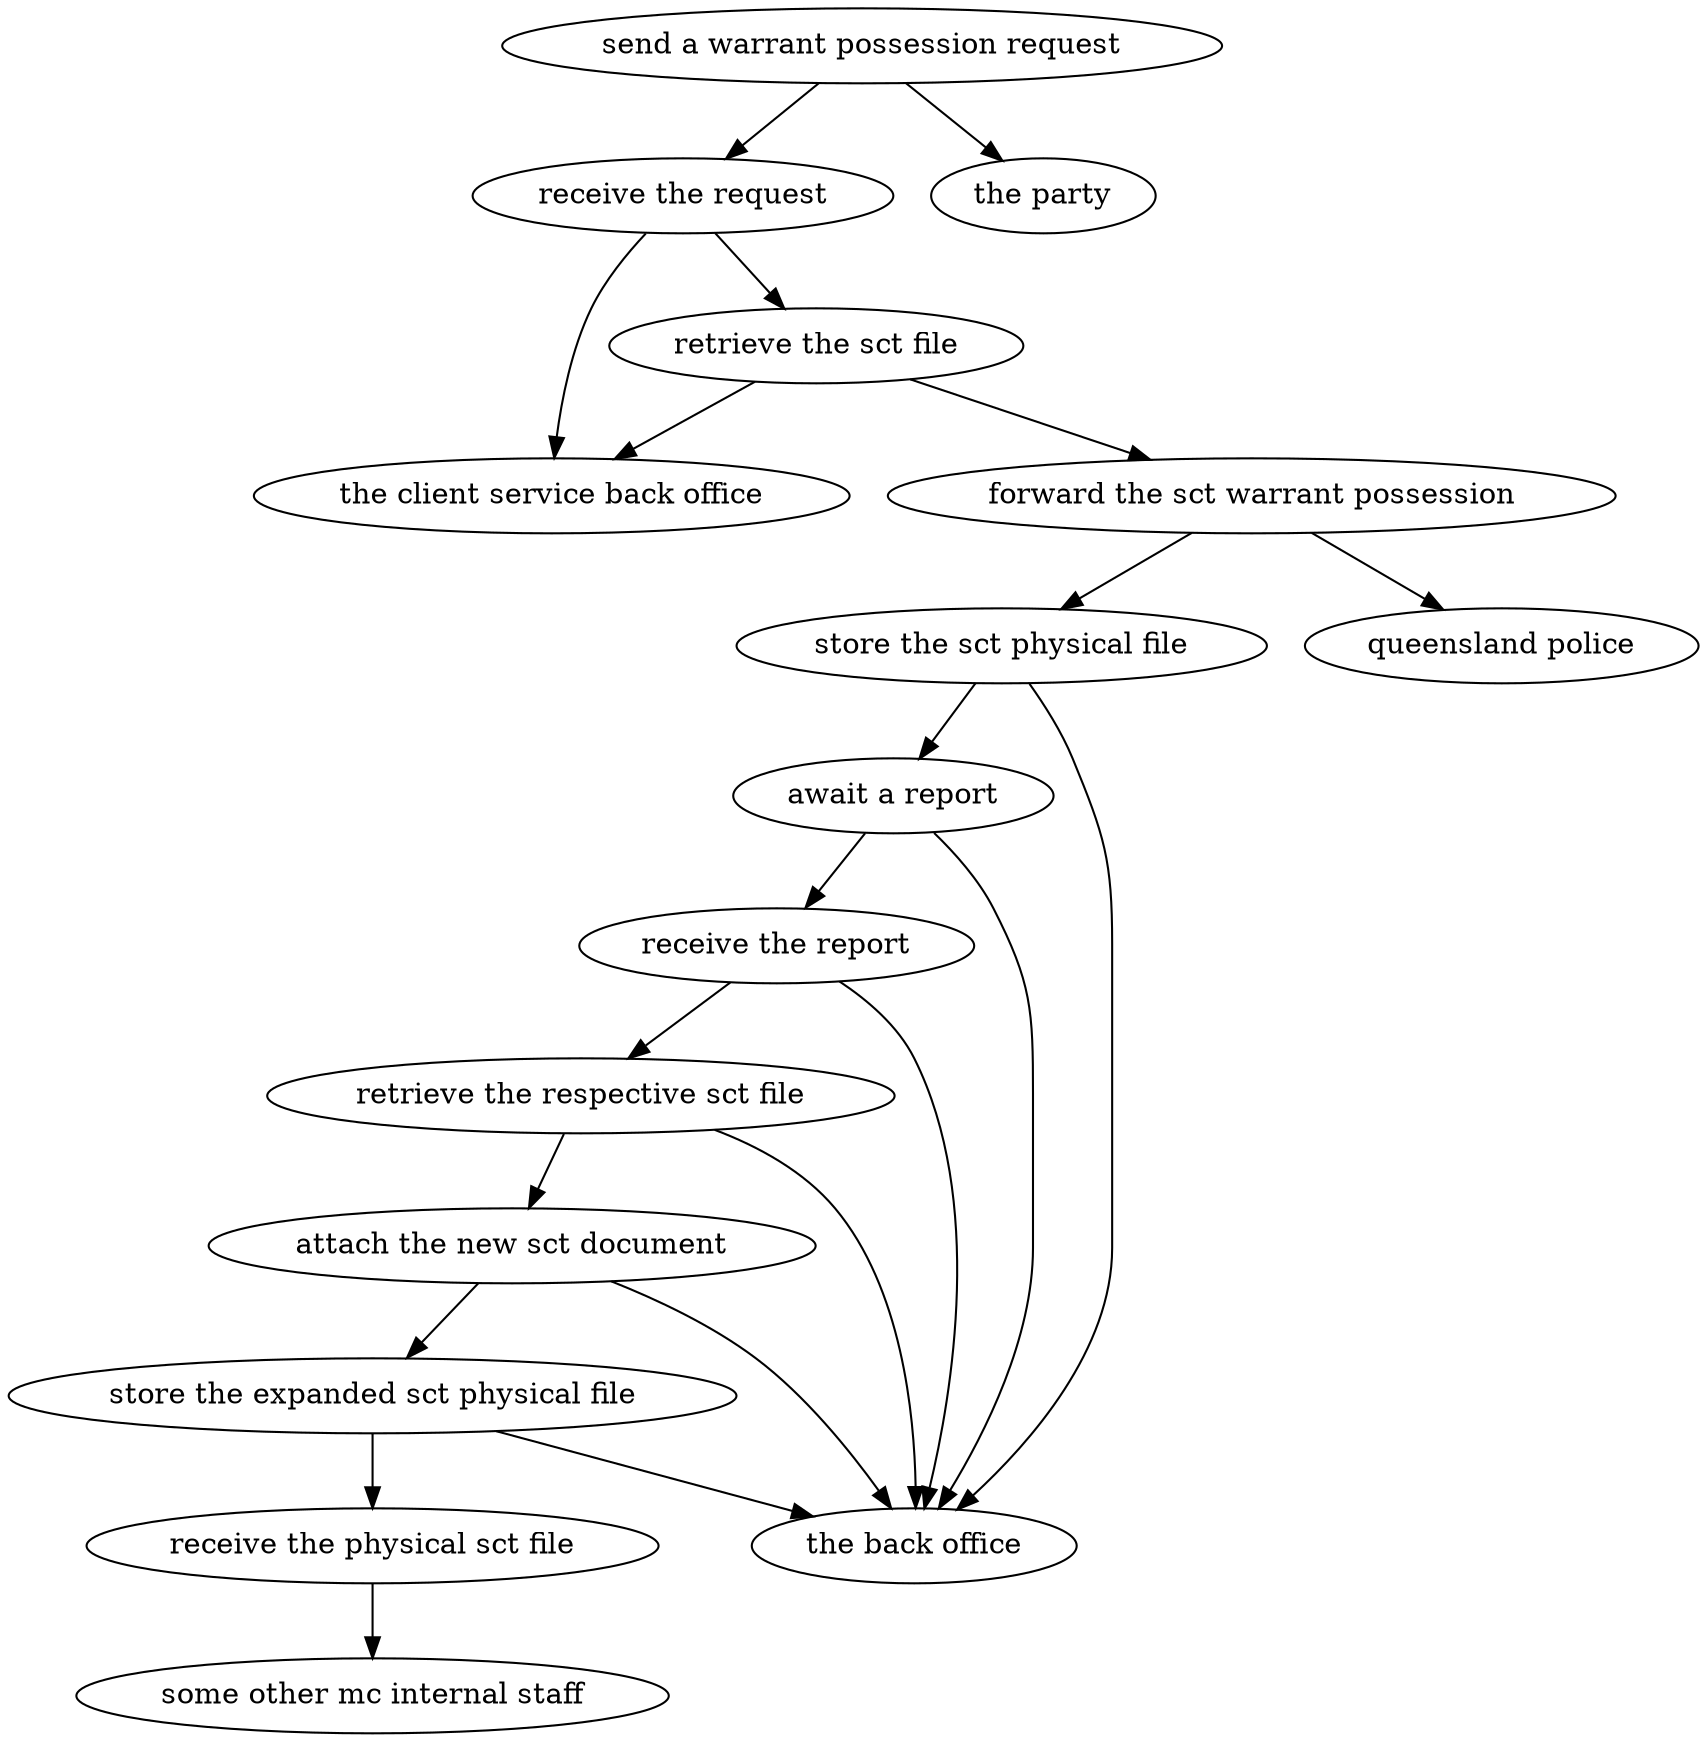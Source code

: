 strict digraph "doc-3.1" {
	graph [name="doc-3.1"];
	"send a warrant possession request"	[attrs="{'type': 'Activity', 'label': 'send a warrant possession request'}"];
	"receive the request"	[attrs="{'type': 'Activity', 'label': 'receive the request'}"];
	"send a warrant possession request" -> "receive the request"	[attrs="{'type': 'flow', 'label': 'flow'}"];
	"the party"	[attrs="{'type': 'Actor', 'label': 'the party'}"];
	"send a warrant possession request" -> "the party"	[attrs="{'type': 'actor performer', 'label': 'actor performer'}"];
	"retrieve the sct file"	[attrs="{'type': 'Activity', 'label': 'retrieve the sct file'}"];
	"receive the request" -> "retrieve the sct file"	[attrs="{'type': 'flow', 'label': 'flow'}"];
	"the client service back office"	[attrs="{'type': 'Actor', 'label': 'the client service back office'}"];
	"receive the request" -> "the client service back office"	[attrs="{'type': 'actor performer', 'label': 'actor performer'}"];
	"forward the sct warrant possession"	[attrs="{'type': 'Activity', 'label': 'forward the sct warrant possession'}"];
	"retrieve the sct file" -> "forward the sct warrant possession"	[attrs="{'type': 'flow', 'label': 'flow'}"];
	"retrieve the sct file" -> "the client service back office"	[attrs="{'type': 'actor performer', 'label': 'actor performer'}"];
	"store the sct physical file"	[attrs="{'type': 'Activity', 'label': 'store the sct physical file'}"];
	"forward the sct warrant possession" -> "store the sct physical file"	[attrs="{'type': 'flow', 'label': 'flow'}"];
	"queensland police"	[attrs="{'type': 'Actor', 'label': 'queensland police'}"];
	"forward the sct warrant possession" -> "queensland police"	[attrs="{'type': 'actor performer', 'label': 'actor performer'}"];
	"await a report"	[attrs="{'type': 'Activity', 'label': 'await a report'}"];
	"store the sct physical file" -> "await a report"	[attrs="{'type': 'flow', 'label': 'flow'}"];
	"the back office"	[attrs="{'type': 'Actor', 'label': 'the back office'}"];
	"store the sct physical file" -> "the back office"	[attrs="{'type': 'actor performer', 'label': 'actor performer'}"];
	"receive the report"	[attrs="{'type': 'Activity', 'label': 'receive the report'}"];
	"await a report" -> "receive the report"	[attrs="{'type': 'flow', 'label': 'flow'}"];
	"await a report" -> "the back office"	[attrs="{'type': 'actor performer', 'label': 'actor performer'}"];
	"retrieve the respective sct file"	[attrs="{'type': 'Activity', 'label': 'retrieve the respective sct file'}"];
	"receive the report" -> "retrieve the respective sct file"	[attrs="{'type': 'flow', 'label': 'flow'}"];
	"receive the report" -> "the back office"	[attrs="{'type': 'actor performer', 'label': 'actor performer'}"];
	"attach the new sct document"	[attrs="{'type': 'Activity', 'label': 'attach the new sct document'}"];
	"retrieve the respective sct file" -> "attach the new sct document"	[attrs="{'type': 'flow', 'label': 'flow'}"];
	"retrieve the respective sct file" -> "the back office"	[attrs="{'type': 'actor performer', 'label': 'actor performer'}"];
	"store the expanded sct physical file"	[attrs="{'type': 'Activity', 'label': 'store the expanded sct physical file'}"];
	"attach the new sct document" -> "store the expanded sct physical file"	[attrs="{'type': 'flow', 'label': 'flow'}"];
	"attach the new sct document" -> "the back office"	[attrs="{'type': 'actor performer', 'label': 'actor performer'}"];
	"receive the physical sct file"	[attrs="{'type': 'Activity', 'label': 'receive the physical sct file'}"];
	"store the expanded sct physical file" -> "receive the physical sct file"	[attrs="{'type': 'flow', 'label': 'flow'}"];
	"store the expanded sct physical file" -> "the back office"	[attrs="{'type': 'actor performer', 'label': 'actor performer'}"];
	"some other mc internal staff"	[attrs="{'type': 'Actor', 'label': 'some other mc internal staff'}"];
	"receive the physical sct file" -> "some other mc internal staff"	[attrs="{'type': 'actor performer', 'label': 'actor performer'}"];
}
